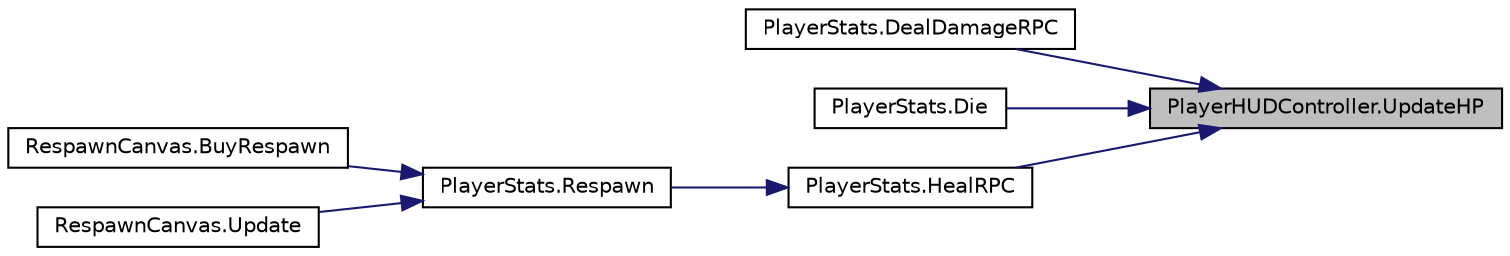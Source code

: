 digraph "PlayerHUDController.UpdateHP"
{
 // INTERACTIVE_SVG=YES
 // LATEX_PDF_SIZE
  edge [fontname="Helvetica",fontsize="10",labelfontname="Helvetica",labelfontsize="10"];
  node [fontname="Helvetica",fontsize="10",shape=record];
  rankdir="RL";
  Node1 [label="PlayerHUDController.UpdateHP",height=0.2,width=0.4,color="black", fillcolor="grey75", style="filled", fontcolor="black",tooltip=" "];
  Node1 -> Node2 [dir="back",color="midnightblue",fontsize="10",style="solid",fontname="Helvetica"];
  Node2 [label="PlayerStats.DealDamageRPC",height=0.2,width=0.4,color="black", fillcolor="white", style="filled",URL="$class_player_stats.html#a72df1a303afe102b8b4ac7a1e594cd75",tooltip=" "];
  Node1 -> Node3 [dir="back",color="midnightblue",fontsize="10",style="solid",fontname="Helvetica"];
  Node3 [label="PlayerStats.Die",height=0.2,width=0.4,color="black", fillcolor="white", style="filled",URL="$class_player_stats.html#a5caca2bd8f676341a2b269aea8a0f1ff",tooltip="Function that implements what is done when this entity dies."];
  Node1 -> Node4 [dir="back",color="midnightblue",fontsize="10",style="solid",fontname="Helvetica"];
  Node4 [label="PlayerStats.HealRPC",height=0.2,width=0.4,color="black", fillcolor="white", style="filled",URL="$class_player_stats.html#ae2c6a9d91ac8ff99b7f0dc32079f1931",tooltip=" "];
  Node4 -> Node5 [dir="back",color="midnightblue",fontsize="10",style="solid",fontname="Helvetica"];
  Node5 [label="PlayerStats.Respawn",height=0.2,width=0.4,color="black", fillcolor="white", style="filled",URL="$class_player_stats.html#a27fb46ca044608f34db45eb95ac16b4c",tooltip="This is triggered when the player respawns."];
  Node5 -> Node6 [dir="back",color="midnightblue",fontsize="10",style="solid",fontname="Helvetica"];
  Node6 [label="RespawnCanvas.BuyRespawn",height=0.2,width=0.4,color="black", fillcolor="white", style="filled",URL="$class_respawn_canvas.html#aeb8465a7dc3b9f4fe6a36afc1c8bcf9a",tooltip=" "];
  Node5 -> Node7 [dir="back",color="midnightblue",fontsize="10",style="solid",fontname="Helvetica"];
  Node7 [label="RespawnCanvas.Update",height=0.2,width=0.4,color="black", fillcolor="white", style="filled",URL="$class_respawn_canvas.html#a272c2f78c7bfbeb481fcb4b737fe446c",tooltip=" "];
}

